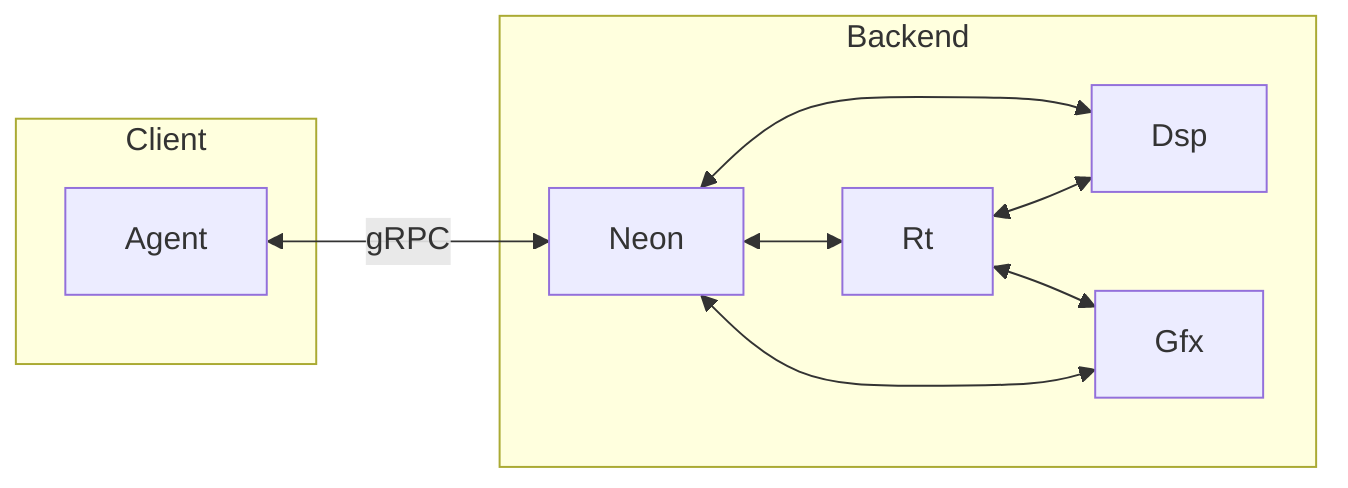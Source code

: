 graph LR
  subgraph Backend

    Neon
    Rt
    Dsp
    Gfx

  end

  subgraph Client

    Agent

  end

  Agent <-- gRPC --> Neon
  Neon <--> Rt
  Rt <--> Gfx
  Neon <--> Dsp
  Neon <--> Gfx
  Rt <--> Dsp
